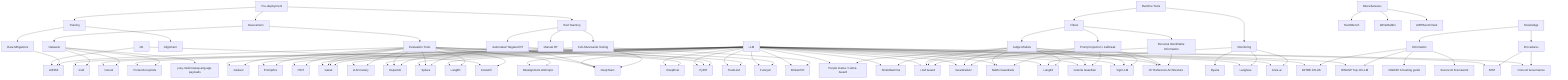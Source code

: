 graph TD

  %% First layer
  A1[Pre-deployment]
  A2[Runtime Tools]
  A3[Knowledge]
  A4[ML]
  A5[LLM]
  A6[Miscellaneous]

  %% Pre-deployment subtree
  A1 --> B1[Training]
  A1 --> B2[Assessment]
  A1 --> B3[Red Teaming]

  B1 --> C1[Data Mitigations]
  B1 --> C2[Alignment]

  B2 --> C3[Datasets]
  B2 --> C4[Evaluation Tools]

  B3 --> C5[Manual RT]
  B3 --> C6[Automated Targeted RT]
  B3 --> C7[Full Adversarial Testing]

  %% Runtime Tools subtree
  A2 --> D1[Filters]
  A2 --> D2[Monitoring]

  D1 --> E1[Judge Models]
  D1 --> E2[Prompt Injection / Jailbreak]
  D1 --> E3[Personal Identifiable Information]

  %% Knowledge subtree
  A3 --> F1[Information]
  A3 --> F2[Procedures]

  %% Tool nodes
  G1[bold]
  G2[honest]
  G3[Giskard]
  G4[Promptfoo]
  G5[PINT]
  G6[Garak]
  G7[Purple Llama / Llama Guard]
  G8[ShieldGemma]
  G9[LLM Guard]
  G10[MITRE ATLAS]
  G11[OWASP Top-10 LLM]
  G12[NIST]
  G13[Finos AI Governance]
  G14[GuardrailsAI]
  G15[LLM Canary]
  G16[NeMo Guardrails]
  G17[AIF360]
  G18[LangKit]
  G19[InspectAI]
  G20[BrokenHill]
  G21[Couterfit]
  G22[Granite Guardian]
  G23[Vigil LLM]
  G24[Spikee]
  G25[FuzzyAI]
  G26[Dyana]
  G27[LangBit]
  G28[Langfuse]
  G29[Arize-ai]
  G30[Misalignment Anthropic]
  G31[DeepTeam]
  G32[HarmBench]
  G33[DeepEval]
  G34[PyRIT]
  G35[WhiteRabbit]
  G36[AIRTBenchmark]
  G37[TrustLLM]
  G38[CP Reference Architecture]
  G39[ProtectAI exploits]
  G40[OWASP AI testing guide]
  G41[Secure AI Framework]
  G42[joey-melo/owasp-aitg-app-payloads]

  %% LLM vs ML vs Miscellaneous

  A5 --> G1
  A5 --> G2
  A5 --> G3
  A5 --> G4
  A5 --> G5
  A5 --> G6
  A5 --> G7
  A5 --> G8
  A5 --> G9
  A5 --> G10
  A5 --> G11
  A5 --> G12
  A5 --> G13
  A5 --> G14
  A5 --> G15
  A5 --> G16
  A4 --> G17
  A5 --> G18
  A5 --> G19
  A5 --> G20
  A4 --> G21
  A5 --> G22
  A5 --> G23
  A5 --> G24
  A5 --> G25
  A5 --> G27
  A5 --> G28
  A5 --> G29
  A5 --> G30
  A5 --> G31
  A6 --> G32
  A5 --> G33
  A5 --> G34
  A6 --> G35
  A6 --> G36
  A5 --> G37
  A5 --> G38
  A5 --> G39

  %% Connect tools to categories

  %% Data mitigations
  C1 --> G17

  %% Datasets
  C3 --> G1
  C3 --> G2
  C3 --> G39
  C3 --> G42

  %% Evaluation Tools
  C4 --> G3
  C4 --> G4
  C4 --> G5
  C4 --> G6
  C4 --> G15
  C4 --> G19
  C4 --> G24
  C4 --> G27
  C4 --> G17
  C4 --> G21
  C4 --> G30
  C4 --> G31
  C4 --> G33
  C4 --> G34
  C4 --> G37

  %% Automated Targeted RT
  C6 --> G6
  C6 --> G19
  C6 --> G24
  C6 --> G25
  C6 --> G31
  C6 --> G34

  %% Full Adversarial Testing
  C7 --> G6
  C7 --> G20
  C7 --> G31

  %% Monitoring
  D2 --> G18
  D2 --> G26
  D2 --> G28
  D2 --> G29

  %% Judge Models
  E1 --> G7
  E1 --> G8
  E1 --> G9
  E1 --> G14
  E1 --> G16
  E1 --> G18
  E1 --> G22
  E1 --> G23
  E1 --> G38

  %% Prompt Injection / Jailbreak
  E2 --> G9
  E2 --> G14
  E2 --> G16
  E2 --> G22
  E2 --> G23
  E2 --> G38

  %% PII
  E3 --> G9
  E3 --> G38

  %% Information
  F1 --> G10
  F1 --> G11
  F1 --> G40
  F1 --> G41

  %% Procedures
  F2 --> G12
  F2 --> G13